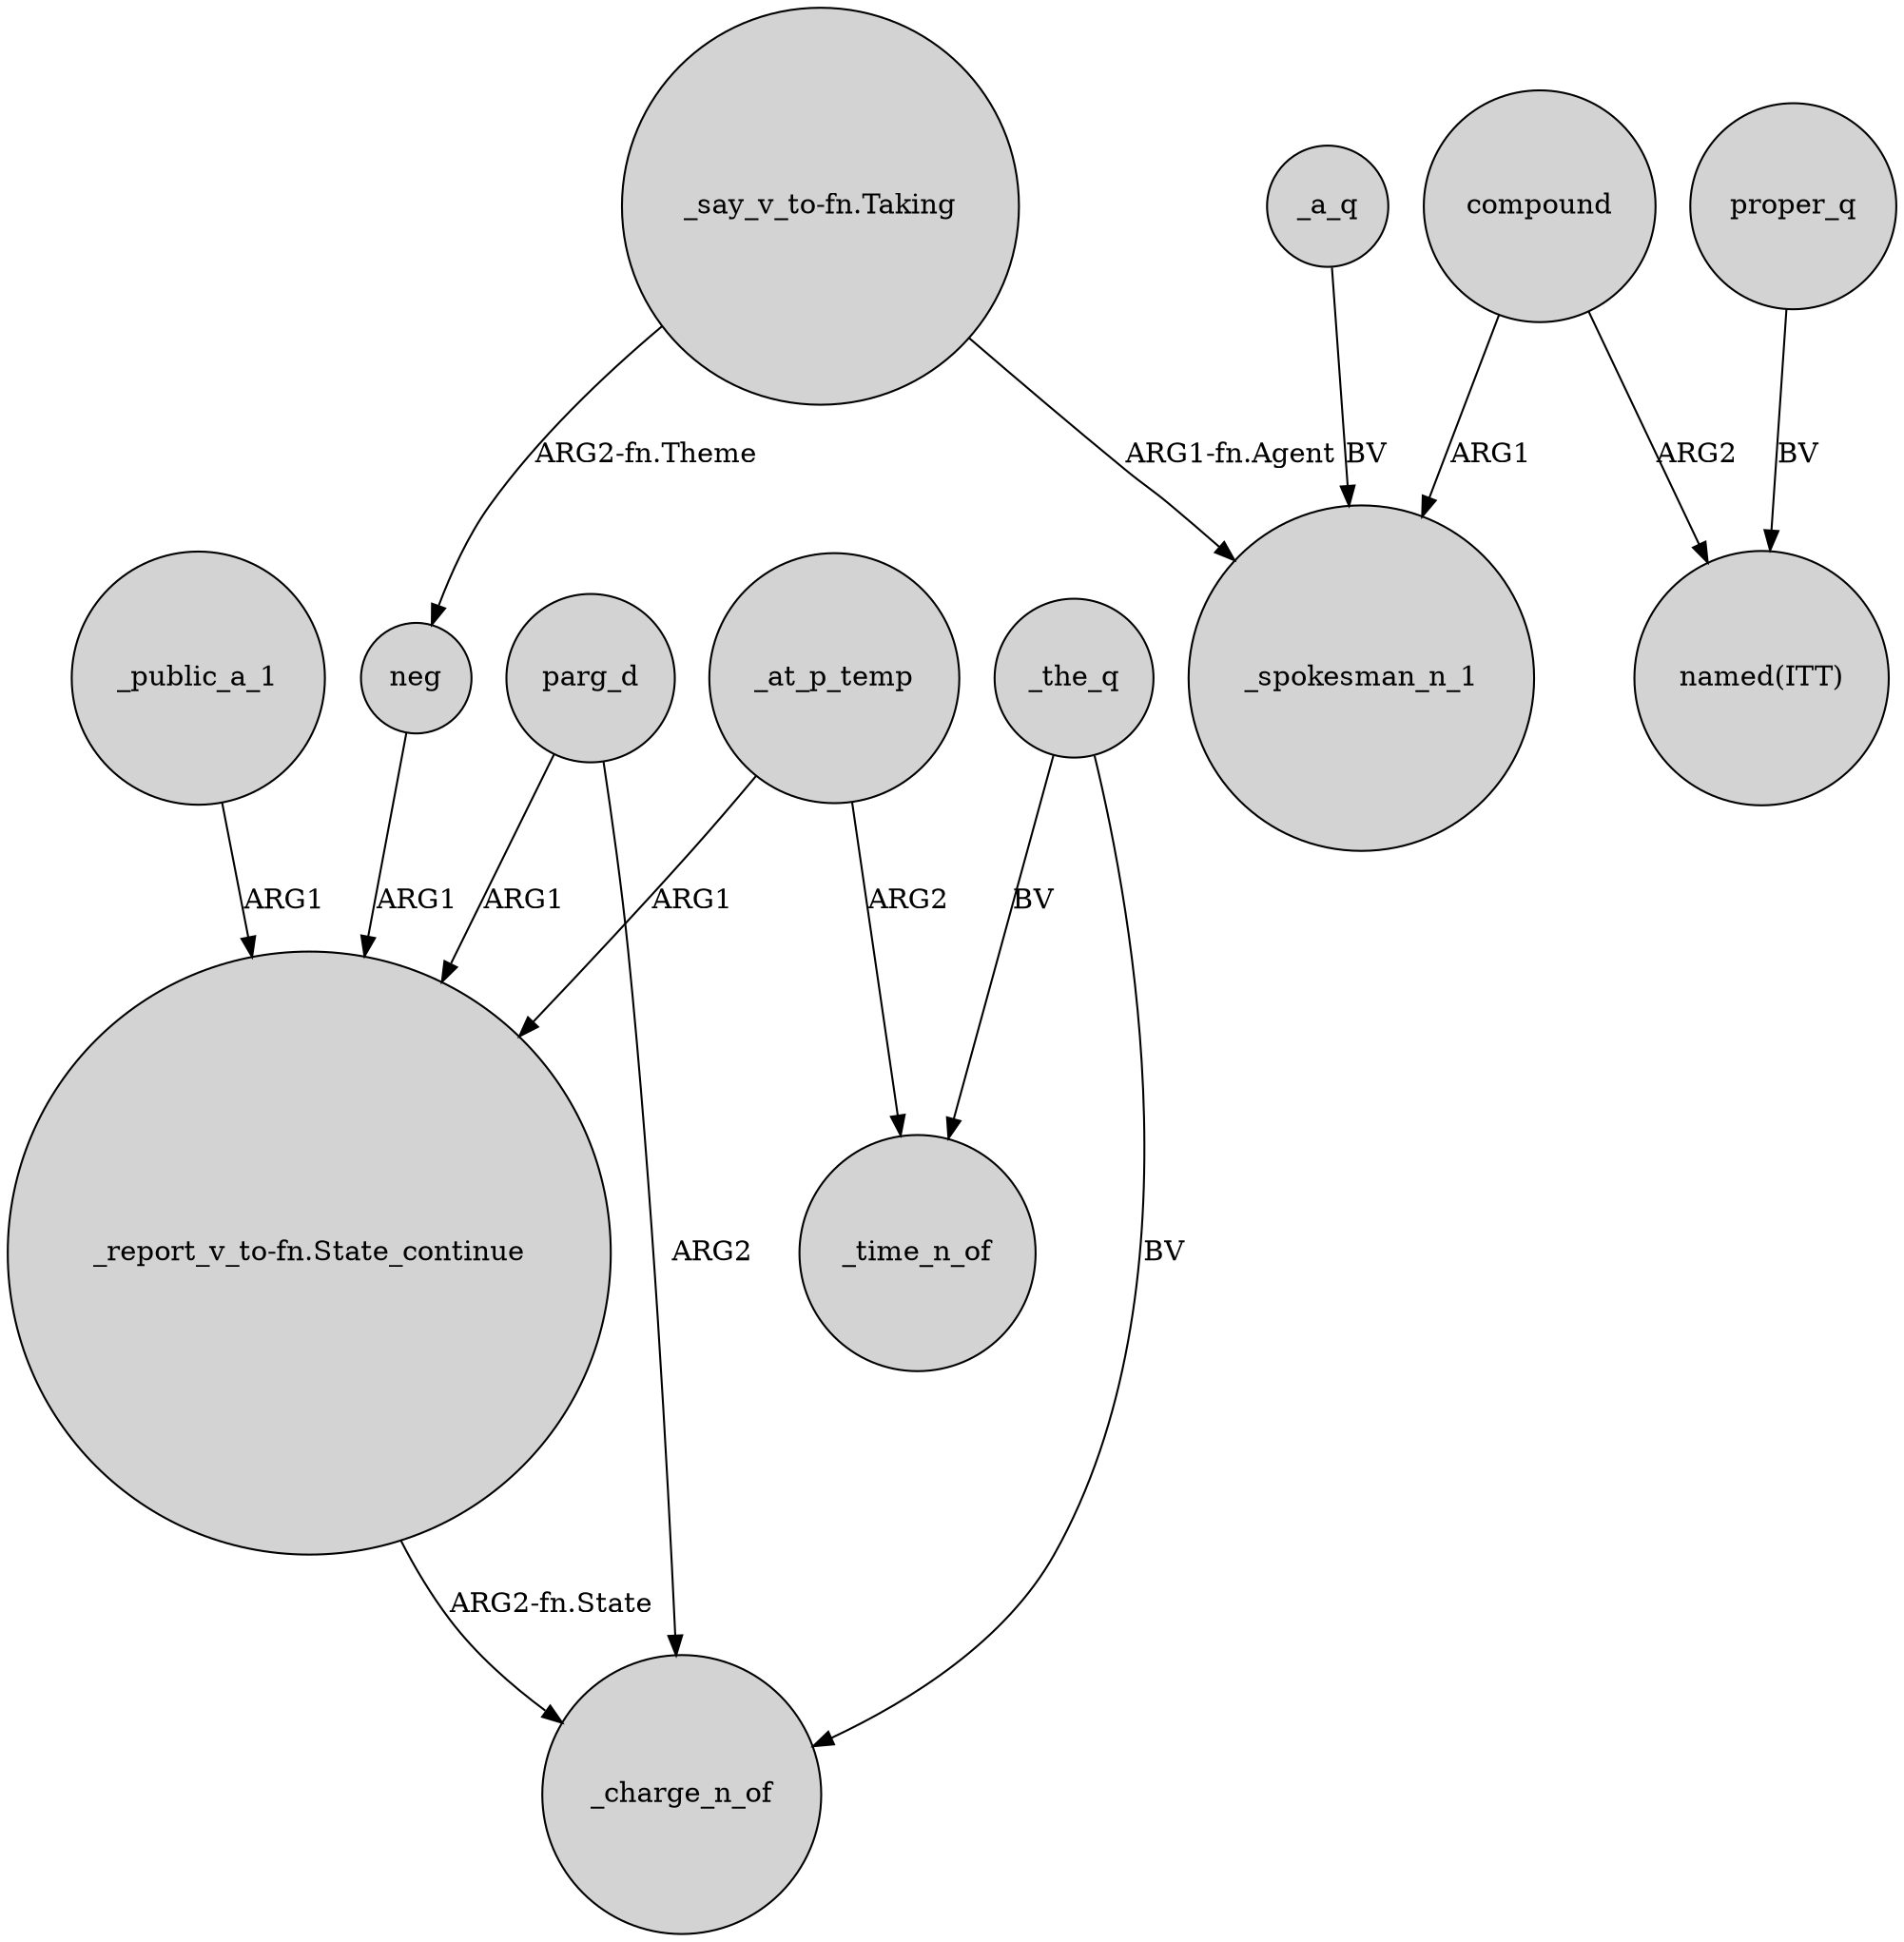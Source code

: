 digraph {
	node [shape=circle style=filled]
	"_report_v_to-fn.State_continue" -> _charge_n_of [label="ARG2-fn.State"]
	neg -> "_report_v_to-fn.State_continue" [label=ARG1]
	_the_q -> _charge_n_of [label=BV]
	"_say_v_to-fn.Taking" -> _spokesman_n_1 [label="ARG1-fn.Agent"]
	_at_p_temp -> _time_n_of [label=ARG2]
	compound -> _spokesman_n_1 [label=ARG1]
	_the_q -> _time_n_of [label=BV]
	parg_d -> _charge_n_of [label=ARG2]
	"_say_v_to-fn.Taking" -> neg [label="ARG2-fn.Theme"]
	_at_p_temp -> "_report_v_to-fn.State_continue" [label=ARG1]
	proper_q -> "named(ITT)" [label=BV]
	_public_a_1 -> "_report_v_to-fn.State_continue" [label=ARG1]
	_a_q -> _spokesman_n_1 [label=BV]
	parg_d -> "_report_v_to-fn.State_continue" [label=ARG1]
	compound -> "named(ITT)" [label=ARG2]
}
